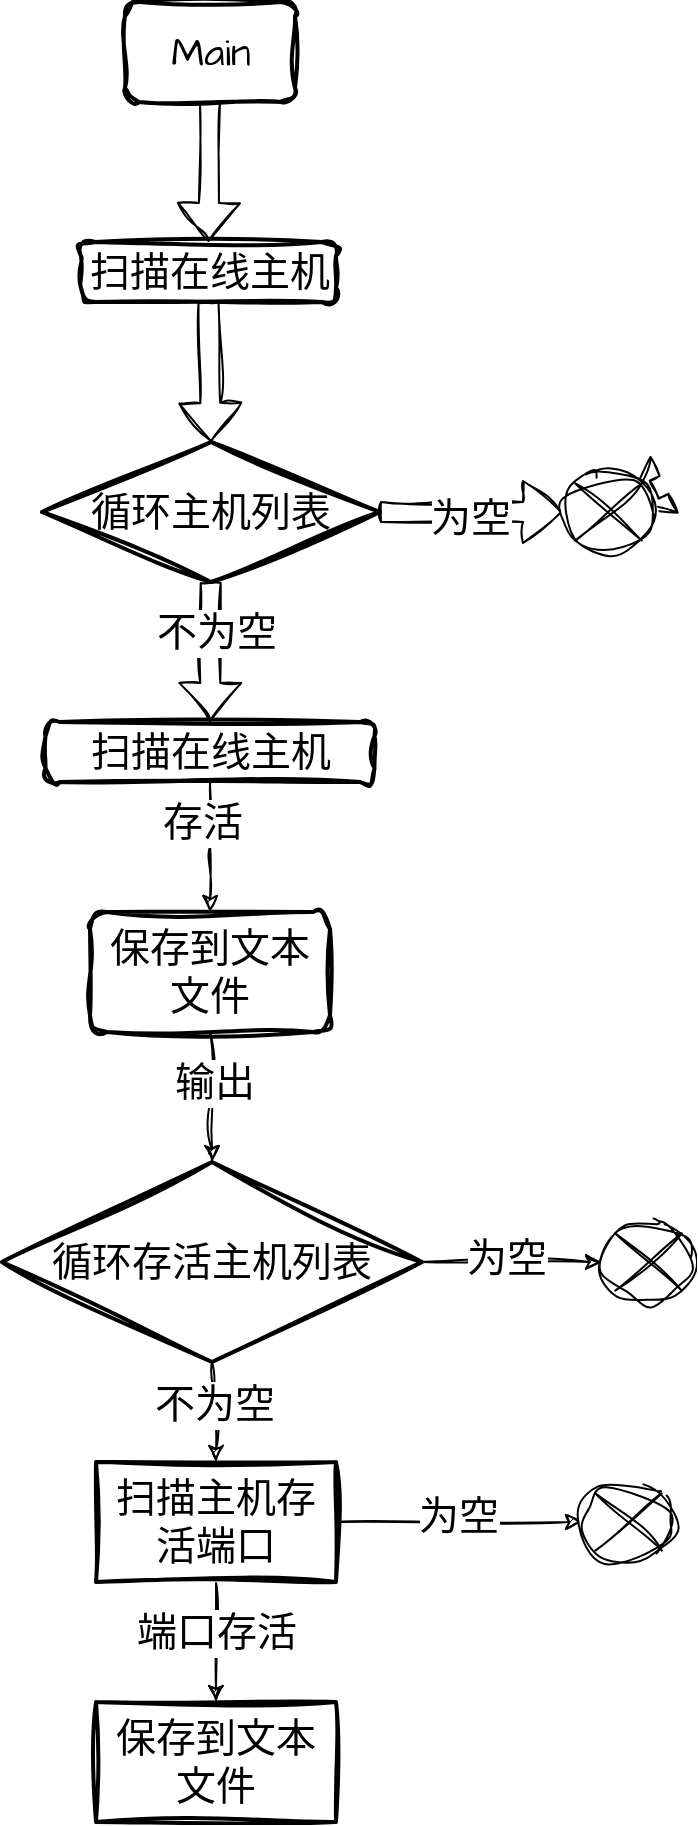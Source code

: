 <mxfile version="22.0.6" type="github">
  <diagram name="Page-1" id="8ce9d11a-91a2-4d17-14d8-a56ed91bf033">
    <mxGraphModel dx="2935" dy="679" grid="1" gridSize="10" guides="1" tooltips="1" connect="1" arrows="1" fold="1" page="1" pageScale="1" pageWidth="1700" pageHeight="1100" background="none" math="0" shadow="0">
      <root>
        <mxCell id="0" />
        <mxCell id="1" parent="0" />
        <mxCell id="jNrnq50WyRlT32AwHWQV-1" value="&lt;div&gt;Main&lt;/div&gt;" style="rounded=1;whiteSpace=wrap;html=1;absoluteArcSize=1;arcSize=14;strokeWidth=2;sketch=1;hachureGap=4;jiggle=2;curveFitting=1;fontFamily=Architects Daughter;fontSource=https%3A%2F%2Ffonts.googleapis.com%2Fcss%3Ffamily%3DArchitects%2BDaughter;fontSize=20;" vertex="1" parent="1">
          <mxGeometry x="61.5" y="10" width="85" height="50" as="geometry" />
        </mxCell>
        <mxCell id="jNrnq50WyRlT32AwHWQV-2" value="扫描在线主机" style="rounded=1;whiteSpace=wrap;html=1;absoluteArcSize=1;arcSize=14;strokeWidth=2;sketch=1;hachureGap=4;jiggle=2;curveFitting=1;fontFamily=Architects Daughter;fontSource=https%3A%2F%2Ffonts.googleapis.com%2Fcss%3Ffamily%3DArchitects%2BDaughter;fontSize=20;" vertex="1" parent="1">
          <mxGeometry x="39.5" y="130" width="127.5" height="30" as="geometry" />
        </mxCell>
        <mxCell id="jNrnq50WyRlT32AwHWQV-24" value="" style="edgeStyle=orthogonalEdgeStyle;rounded=0;sketch=1;hachureGap=4;jiggle=2;curveFitting=1;orthogonalLoop=1;jettySize=auto;html=1;fontFamily=Architects Daughter;fontSource=https%3A%2F%2Ffonts.googleapis.com%2Fcss%3Ffamily%3DArchitects%2BDaughter;fontSize=16;" edge="1" parent="1" source="jNrnq50WyRlT32AwHWQV-5" target="jNrnq50WyRlT32AwHWQV-23">
          <mxGeometry relative="1" as="geometry" />
        </mxCell>
        <mxCell id="jNrnq50WyRlT32AwHWQV-25" value="存活" style="edgeLabel;html=1;align=center;verticalAlign=middle;resizable=0;points=[];fontSize=20;fontFamily=Architects Daughter;" vertex="1" connectable="0" parent="jNrnq50WyRlT32AwHWQV-24">
          <mxGeometry x="-0.386" y="-4" relative="1" as="geometry">
            <mxPoint as="offset" />
          </mxGeometry>
        </mxCell>
        <mxCell id="jNrnq50WyRlT32AwHWQV-5" value="扫描在线主机" style="rounded=1;whiteSpace=wrap;html=1;absoluteArcSize=1;arcSize=14;strokeWidth=2;sketch=1;hachureGap=4;jiggle=2;curveFitting=1;fontFamily=Architects Daughter;fontSource=https%3A%2F%2Ffonts.googleapis.com%2Fcss%3Ffamily%3DArchitects%2BDaughter;fontSize=20;" vertex="1" parent="1">
          <mxGeometry x="21.75" y="370" width="164.5" height="30" as="geometry" />
        </mxCell>
        <mxCell id="jNrnq50WyRlT32AwHWQV-6" value="循环主机列表" style="strokeWidth=2;html=1;shape=mxgraph.flowchart.decision;whiteSpace=wrap;sketch=1;hachureGap=4;jiggle=2;curveFitting=1;fontFamily=Architects Daughter;fontSource=https%3A%2F%2Ffonts.googleapis.com%2Fcss%3Ffamily%3DArchitects%2BDaughter;fontSize=20;" vertex="1" parent="1">
          <mxGeometry x="20" y="230" width="169" height="70" as="geometry" />
        </mxCell>
        <mxCell id="jNrnq50WyRlT32AwHWQV-8" value="" style="shape=flexArrow;endArrow=classic;html=1;rounded=0;sketch=1;hachureGap=4;jiggle=2;curveFitting=1;fontFamily=Architects Daughter;fontSource=https%3A%2F%2Ffonts.googleapis.com%2Fcss%3Ffamily%3DArchitects%2BDaughter;fontSize=16;" edge="1" parent="1" source="jNrnq50WyRlT32AwHWQV-6" target="jNrnq50WyRlT32AwHWQV-5">
          <mxGeometry width="50" height="50" relative="1" as="geometry">
            <mxPoint x="63.5" y="220" as="sourcePoint" />
            <mxPoint x="113.5" y="170" as="targetPoint" />
          </mxGeometry>
        </mxCell>
        <mxCell id="jNrnq50WyRlT32AwHWQV-11" value="不为空" style="edgeLabel;html=1;align=center;verticalAlign=middle;resizable=0;points=[];fontSize=20;fontFamily=Architects Daughter;" vertex="1" connectable="0" parent="jNrnq50WyRlT32AwHWQV-8">
          <mxGeometry x="-0.286" y="3" relative="1" as="geometry">
            <mxPoint as="offset" />
          </mxGeometry>
        </mxCell>
        <mxCell id="jNrnq50WyRlT32AwHWQV-14" value="" style="shape=flexArrow;endArrow=classic;html=1;rounded=0;sketch=1;hachureGap=4;jiggle=2;curveFitting=1;fontFamily=Architects Daughter;fontSource=https%3A%2F%2Ffonts.googleapis.com%2Fcss%3Ffamily%3DArchitects%2BDaughter;fontSize=16;" edge="1" parent="1" source="jNrnq50WyRlT32AwHWQV-12">
          <mxGeometry width="50" height="50" relative="1" as="geometry">
            <mxPoint x="213.5" y="310" as="sourcePoint" />
            <mxPoint x="313.5" y="260" as="targetPoint" />
          </mxGeometry>
        </mxCell>
        <mxCell id="jNrnq50WyRlT32AwHWQV-15" value="" style="shape=flexArrow;endArrow=classic;html=1;rounded=0;sketch=1;hachureGap=4;jiggle=2;curveFitting=1;fontFamily=Architects Daughter;fontSource=https%3A%2F%2Ffonts.googleapis.com%2Fcss%3Ffamily%3DArchitects%2BDaughter;fontSize=16;" edge="1" parent="1" source="jNrnq50WyRlT32AwHWQV-6" target="jNrnq50WyRlT32AwHWQV-12">
          <mxGeometry width="50" height="50" relative="1" as="geometry">
            <mxPoint x="183.5" y="260" as="sourcePoint" />
            <mxPoint x="313.5" y="260" as="targetPoint" />
          </mxGeometry>
        </mxCell>
        <mxCell id="jNrnq50WyRlT32AwHWQV-16" value="为空" style="edgeLabel;html=1;align=center;verticalAlign=middle;resizable=0;points=[];fontSize=20;fontFamily=Architects Daughter;" vertex="1" connectable="0" parent="jNrnq50WyRlT32AwHWQV-15">
          <mxGeometry x="-0.019" y="-3" relative="1" as="geometry">
            <mxPoint as="offset" />
          </mxGeometry>
        </mxCell>
        <mxCell id="jNrnq50WyRlT32AwHWQV-12" value="" style="verticalLabelPosition=bottom;verticalAlign=top;html=1;shape=mxgraph.flowchart.or;sketch=1;hachureGap=4;jiggle=2;curveFitting=1;fontFamily=Architects Daughter;fontSource=https%3A%2F%2Ffonts.googleapis.com%2Fcss%3Ffamily%3DArchitects%2BDaughter;fontSize=20;" vertex="1" parent="1">
          <mxGeometry x="280" y="245" width="46.5" height="40" as="geometry" />
        </mxCell>
        <mxCell id="jNrnq50WyRlT32AwHWQV-21" value="" style="shape=flexArrow;endArrow=classic;html=1;rounded=0;sketch=1;hachureGap=4;jiggle=2;curveFitting=1;fontFamily=Architects Daughter;fontSource=https%3A%2F%2Ffonts.googleapis.com%2Fcss%3Ffamily%3DArchitects%2BDaughter;fontSize=16;exitX=0.5;exitY=1;exitDx=0;exitDy=0;entryX=0.5;entryY=0;entryDx=0;entryDy=0;entryPerimeter=0;" edge="1" parent="1" source="jNrnq50WyRlT32AwHWQV-2" target="jNrnq50WyRlT32AwHWQV-6">
          <mxGeometry width="50" height="50" relative="1" as="geometry">
            <mxPoint x="-46.5" y="230" as="sourcePoint" />
            <mxPoint x="3.5" y="180" as="targetPoint" />
          </mxGeometry>
        </mxCell>
        <mxCell id="jNrnq50WyRlT32AwHWQV-22" value="" style="shape=flexArrow;endArrow=classic;html=1;rounded=0;sketch=1;hachureGap=4;jiggle=2;curveFitting=1;fontFamily=Architects Daughter;fontSource=https%3A%2F%2Ffonts.googleapis.com%2Fcss%3Ffamily%3DArchitects%2BDaughter;fontSize=16;exitX=0.5;exitY=1;exitDx=0;exitDy=0;entryX=0.5;entryY=0;entryDx=0;entryDy=0;" edge="1" parent="1" source="jNrnq50WyRlT32AwHWQV-1" target="jNrnq50WyRlT32AwHWQV-2">
          <mxGeometry width="50" height="50" relative="1" as="geometry">
            <mxPoint x="183.5" y="110" as="sourcePoint" />
            <mxPoint x="233.5" y="60" as="targetPoint" />
          </mxGeometry>
        </mxCell>
        <mxCell id="jNrnq50WyRlT32AwHWQV-54" value="" style="edgeStyle=orthogonalEdgeStyle;rounded=0;sketch=1;hachureGap=4;jiggle=2;curveFitting=1;orthogonalLoop=1;jettySize=auto;html=1;fontFamily=Architects Daughter;fontSource=https%3A%2F%2Ffonts.googleapis.com%2Fcss%3Ffamily%3DArchitects%2BDaughter;fontSize=16;" edge="1" parent="1" source="jNrnq50WyRlT32AwHWQV-23" target="jNrnq50WyRlT32AwHWQV-37">
          <mxGeometry relative="1" as="geometry" />
        </mxCell>
        <mxCell id="jNrnq50WyRlT32AwHWQV-55" value="输出" style="edgeLabel;html=1;align=center;verticalAlign=middle;resizable=0;points=[];fontSize=20;fontFamily=Architects Daughter;" vertex="1" connectable="0" parent="jNrnq50WyRlT32AwHWQV-54">
          <mxGeometry x="-0.25" y="2" relative="1" as="geometry">
            <mxPoint as="offset" />
          </mxGeometry>
        </mxCell>
        <mxCell id="jNrnq50WyRlT32AwHWQV-23" value="保存到文本文件" style="whiteSpace=wrap;html=1;fontSize=20;fontFamily=Architects Daughter;rounded=1;arcSize=14;strokeWidth=2;sketch=1;hachureGap=4;jiggle=2;curveFitting=1;fontSource=https%3A%2F%2Ffonts.googleapis.com%2Fcss%3Ffamily%3DArchitects%2BDaughter;" vertex="1" parent="1">
          <mxGeometry x="44" y="465" width="120" height="60" as="geometry" />
        </mxCell>
        <mxCell id="jNrnq50WyRlT32AwHWQV-34" value="" style="verticalLabelPosition=bottom;verticalAlign=top;html=1;shape=mxgraph.flowchart.or;sketch=1;hachureGap=4;jiggle=2;curveFitting=1;fontFamily=Architects Daughter;fontSource=https%3A%2F%2Ffonts.googleapis.com%2Fcss%3Ffamily%3DArchitects%2BDaughter;fontSize=20;" vertex="1" parent="1">
          <mxGeometry x="300" y="620" width="46.5" height="40" as="geometry" />
        </mxCell>
        <mxCell id="jNrnq50WyRlT32AwHWQV-39" value="" style="edgeStyle=orthogonalEdgeStyle;rounded=0;sketch=1;hachureGap=4;jiggle=2;curveFitting=1;orthogonalLoop=1;jettySize=auto;html=1;fontFamily=Architects Daughter;fontSource=https%3A%2F%2Ffonts.googleapis.com%2Fcss%3Ffamily%3DArchitects%2BDaughter;fontSize=16;" edge="1" parent="1" source="jNrnq50WyRlT32AwHWQV-37" target="jNrnq50WyRlT32AwHWQV-38">
          <mxGeometry relative="1" as="geometry" />
        </mxCell>
        <mxCell id="jNrnq50WyRlT32AwHWQV-40" value="不为空" style="edgeLabel;html=1;align=center;verticalAlign=middle;resizable=0;points=[];fontSize=20;fontFamily=Architects Daughter;" vertex="1" connectable="0" parent="jNrnq50WyRlT32AwHWQV-39">
          <mxGeometry x="-0.2" y="1" relative="1" as="geometry">
            <mxPoint as="offset" />
          </mxGeometry>
        </mxCell>
        <mxCell id="jNrnq50WyRlT32AwHWQV-51" value="" style="edgeStyle=orthogonalEdgeStyle;rounded=0;sketch=1;hachureGap=4;jiggle=2;curveFitting=1;orthogonalLoop=1;jettySize=auto;html=1;fontFamily=Architects Daughter;fontSource=https%3A%2F%2Ffonts.googleapis.com%2Fcss%3Ffamily%3DArchitects%2BDaughter;fontSize=16;" edge="1" parent="1" source="jNrnq50WyRlT32AwHWQV-37" target="jNrnq50WyRlT32AwHWQV-34">
          <mxGeometry relative="1" as="geometry" />
        </mxCell>
        <mxCell id="jNrnq50WyRlT32AwHWQV-53" value="为空" style="edgeLabel;html=1;align=center;verticalAlign=middle;resizable=0;points=[];fontSize=20;fontFamily=Architects Daughter;" vertex="1" connectable="0" parent="jNrnq50WyRlT32AwHWQV-51">
          <mxGeometry x="-0.082" y="3" relative="1" as="geometry">
            <mxPoint y="1" as="offset" />
          </mxGeometry>
        </mxCell>
        <mxCell id="jNrnq50WyRlT32AwHWQV-37" value="循环存活主机列表" style="strokeWidth=2;html=1;shape=mxgraph.flowchart.decision;whiteSpace=wrap;sketch=1;hachureGap=4;jiggle=2;curveFitting=1;fontFamily=Architects Daughter;fontSource=https%3A%2F%2Ffonts.googleapis.com%2Fcss%3Ffamily%3DArchitects%2BDaughter;fontSize=20;" vertex="1" parent="1">
          <mxGeometry y="590" width="210" height="100" as="geometry" />
        </mxCell>
        <mxCell id="jNrnq50WyRlT32AwHWQV-45" value="" style="edgeStyle=orthogonalEdgeStyle;rounded=0;sketch=1;hachureGap=4;jiggle=2;curveFitting=1;orthogonalLoop=1;jettySize=auto;html=1;fontFamily=Architects Daughter;fontSource=https%3A%2F%2Ffonts.googleapis.com%2Fcss%3Ffamily%3DArchitects%2BDaughter;fontSize=16;" edge="1" parent="1" source="jNrnq50WyRlT32AwHWQV-38" target="jNrnq50WyRlT32AwHWQV-44">
          <mxGeometry relative="1" as="geometry" />
        </mxCell>
        <mxCell id="jNrnq50WyRlT32AwHWQV-46" value="为空" style="edgeLabel;html=1;align=center;verticalAlign=middle;resizable=0;points=[];fontSize=20;fontFamily=Architects Daughter;" vertex="1" connectable="0" parent="jNrnq50WyRlT32AwHWQV-45">
          <mxGeometry x="-0.017" y="3" relative="1" as="geometry">
            <mxPoint as="offset" />
          </mxGeometry>
        </mxCell>
        <mxCell id="jNrnq50WyRlT32AwHWQV-48" value="" style="edgeStyle=orthogonalEdgeStyle;rounded=0;sketch=1;hachureGap=4;jiggle=2;curveFitting=1;orthogonalLoop=1;jettySize=auto;html=1;fontFamily=Architects Daughter;fontSource=https%3A%2F%2Ffonts.googleapis.com%2Fcss%3Ffamily%3DArchitects%2BDaughter;fontSize=16;" edge="1" parent="1" source="jNrnq50WyRlT32AwHWQV-38" target="jNrnq50WyRlT32AwHWQV-41">
          <mxGeometry relative="1" as="geometry" />
        </mxCell>
        <mxCell id="jNrnq50WyRlT32AwHWQV-50" value="端口存活" style="edgeLabel;html=1;align=center;verticalAlign=middle;resizable=0;points=[];fontSize=20;fontFamily=Architects Daughter;" vertex="1" connectable="0" parent="jNrnq50WyRlT32AwHWQV-48">
          <mxGeometry x="-0.182" relative="1" as="geometry">
            <mxPoint as="offset" />
          </mxGeometry>
        </mxCell>
        <mxCell id="jNrnq50WyRlT32AwHWQV-38" value="扫描主机存活端口" style="whiteSpace=wrap;html=1;fontSize=20;fontFamily=Architects Daughter;strokeWidth=2;sketch=1;hachureGap=4;jiggle=2;curveFitting=1;fontSource=https%3A%2F%2Ffonts.googleapis.com%2Fcss%3Ffamily%3DArchitects%2BDaughter;" vertex="1" parent="1">
          <mxGeometry x="47" y="740" width="120" height="60" as="geometry" />
        </mxCell>
        <mxCell id="jNrnq50WyRlT32AwHWQV-41" value="保存到文本文件" style="whiteSpace=wrap;html=1;fontSize=20;fontFamily=Architects Daughter;strokeWidth=2;sketch=1;hachureGap=4;jiggle=2;curveFitting=1;fontSource=https%3A%2F%2Ffonts.googleapis.com%2Fcss%3Ffamily%3DArchitects%2BDaughter;" vertex="1" parent="1">
          <mxGeometry x="47" y="860" width="120" height="60" as="geometry" />
        </mxCell>
        <mxCell id="jNrnq50WyRlT32AwHWQV-44" value="" style="verticalLabelPosition=bottom;verticalAlign=top;html=1;shape=mxgraph.flowchart.or;sketch=1;hachureGap=4;jiggle=2;curveFitting=1;fontFamily=Architects Daughter;fontSource=https%3A%2F%2Ffonts.googleapis.com%2Fcss%3Ffamily%3DArchitects%2BDaughter;fontSize=20;" vertex="1" parent="1">
          <mxGeometry x="290" y="750" width="46.5" height="40" as="geometry" />
        </mxCell>
      </root>
    </mxGraphModel>
  </diagram>
</mxfile>
